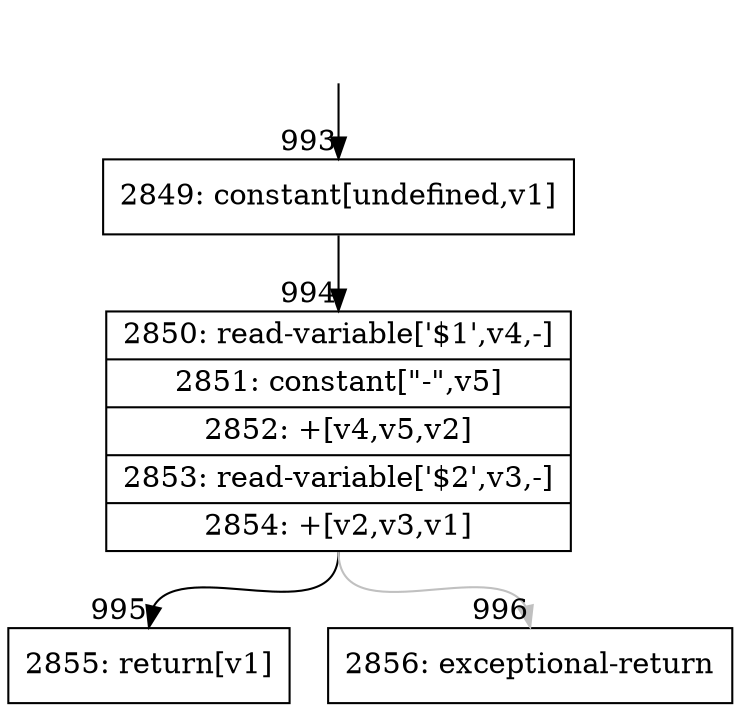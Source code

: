 digraph {
rankdir="TD"
BB_entry95[shape=none,label=""];
BB_entry95 -> BB993 [tailport=s, headport=n, headlabel="    993"]
BB993 [shape=record label="{2849: constant[undefined,v1]}" ] 
BB993 -> BB994 [tailport=s, headport=n, headlabel="      994"]
BB994 [shape=record label="{2850: read-variable['$1',v4,-]|2851: constant[\"-\",v5]|2852: +[v4,v5,v2]|2853: read-variable['$2',v3,-]|2854: +[v2,v3,v1]}" ] 
BB994 -> BB995 [tailport=s, headport=n, headlabel="      995"]
BB994 -> BB996 [tailport=s, headport=n, color=gray, headlabel="      996"]
BB995 [shape=record label="{2855: return[v1]}" ] 
BB996 [shape=record label="{2856: exceptional-return}" ] 
//#$~ 1424
}
